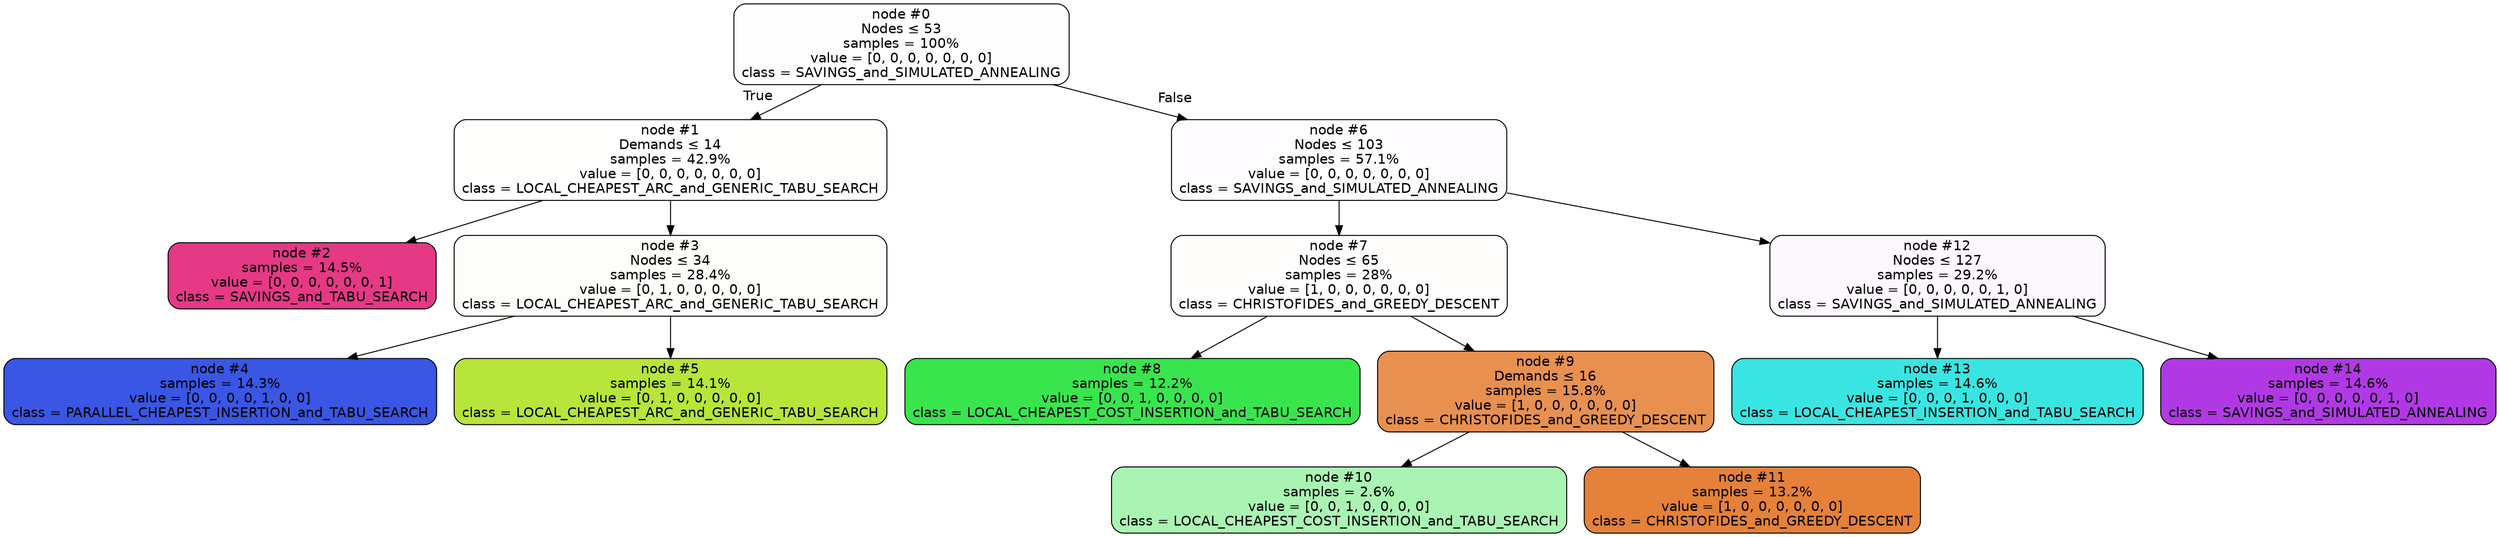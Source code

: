 digraph Tree {
node [shape=box, style="filled, rounded", color="black", fontname="helvetica"] ;
edge [fontname="helvetica"] ;
0 [label=<node &#35;0<br/>Nodes &le; 53<br/>samples = 100%<br/>value = [0, 0, 0, 0, 0, 0, 0]<br/>class = SAVINGS_and_SIMULATED_ANNEALING>, fillcolor="#fffeff"] ;
1 [label=<node &#35;1<br/>Demands &le; 14<br/>samples = 42.9%<br/>value = [0, 0, 0, 0, 0, 0, 0]<br/>class = LOCAL_CHEAPEST_ARC_and_GENERIC_TABU_SEARCH>, fillcolor="#fffffe"] ;
0 -> 1 [labeldistance=2.5, labelangle=45, headlabel="True"] ;
2 [label=<node &#35;2<br/>samples = 14.5%<br/>value = [0, 0, 0, 0, 0, 0, 1]<br/>class = SAVINGS_and_TABU_SEARCH>, fillcolor="#e53986"] ;
1 -> 2 ;
3 [label=<node &#35;3<br/>Nodes &le; 34<br/>samples = 28.4%<br/>value = [0, 1, 0, 0, 0, 0, 0]<br/>class = LOCAL_CHEAPEST_ARC_and_GENERIC_TABU_SEARCH>, fillcolor="#fdfefa"] ;
1 -> 3 ;
4 [label=<node &#35;4<br/>samples = 14.3%<br/>value = [0, 0, 0, 0, 1, 0, 0]<br/>class = PARALLEL_CHEAPEST_INSERTION_and_TABU_SEARCH>, fillcolor="#3956e5"] ;
3 -> 4 ;
5 [label=<node &#35;5<br/>samples = 14.1%<br/>value = [0, 1, 0, 0, 0, 0, 0]<br/>class = LOCAL_CHEAPEST_ARC_and_GENERIC_TABU_SEARCH>, fillcolor="#b7e539"] ;
3 -> 5 ;
6 [label=<node &#35;6<br/>Nodes &le; 103<br/>samples = 57.1%<br/>value = [0, 0, 0, 0, 0, 0, 0]<br/>class = SAVINGS_and_SIMULATED_ANNEALING>, fillcolor="#fefcff"] ;
0 -> 6 [labeldistance=2.5, labelangle=-45, headlabel="False"] ;
7 [label=<node &#35;7<br/>Nodes &le; 65<br/>samples = 28%<br/>value = [1, 0, 0, 0, 0, 0, 0]<br/>class = CHRISTOFIDES_and_GREEDY_DESCENT>, fillcolor="#fffefd"] ;
6 -> 7 ;
8 [label=<node &#35;8<br/>samples = 12.2%<br/>value = [0, 0, 1, 0, 0, 0, 0]<br/>class = LOCAL_CHEAPEST_COST_INSERTION_and_TABU_SEARCH>, fillcolor="#39e54d"] ;
7 -> 8 ;
9 [label=<node &#35;9<br/>Demands &le; 16<br/>samples = 15.8%<br/>value = [1, 0, 0, 0, 0, 0, 0]<br/>class = CHRISTOFIDES_and_GREEDY_DESCENT>, fillcolor="#e89050"] ;
7 -> 9 ;
10 [label=<node &#35;10<br/>samples = 2.6%<br/>value = [0, 0, 1, 0, 0, 0, 0]<br/>class = LOCAL_CHEAPEST_COST_INSERTION_and_TABU_SEARCH>, fillcolor="#aaf4b3"] ;
9 -> 10 ;
11 [label=<node &#35;11<br/>samples = 13.2%<br/>value = [1, 0, 0, 0, 0, 0, 0]<br/>class = CHRISTOFIDES_and_GREEDY_DESCENT>, fillcolor="#e58139"] ;
9 -> 11 ;
12 [label=<node &#35;12<br/>Nodes &le; 127<br/>samples = 29.2%<br/>value = [0, 0, 0, 0, 0, 1, 0]<br/>class = SAVINGS_and_SIMULATED_ANNEALING>, fillcolor="#fcf8fe"] ;
6 -> 12 ;
13 [label=<node &#35;13<br/>samples = 14.6%<br/>value = [0, 0, 0, 1, 0, 0, 0]<br/>class = LOCAL_CHEAPEST_INSERTION_and_TABU_SEARCH>, fillcolor="#39e5e2"] ;
12 -> 13 ;
14 [label=<node &#35;14<br/>samples = 14.6%<br/>value = [0, 0, 0, 0, 0, 1, 0]<br/>class = SAVINGS_and_SIMULATED_ANNEALING>, fillcolor="#b139e5"] ;
12 -> 14 ;
}